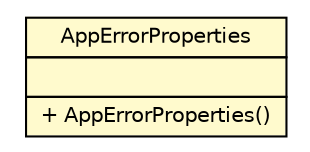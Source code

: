 #!/usr/local/bin/dot
#
# Class diagram 
# Generated by UMLGraph version R5_6-24-gf6e263 (http://www.umlgraph.org/)
#

digraph G {
	edge [fontname="Helvetica",fontsize=10,labelfontname="Helvetica",labelfontsize=10];
	node [fontname="Helvetica",fontsize=10,shape=plaintext];
	nodesep=0.25;
	ranksep=0.5;
	// cn.home1.oss.boot.autoconfigure.AppErrorProperties
	c992 [label=<<table title="cn.home1.oss.boot.autoconfigure.AppErrorProperties" border="0" cellborder="1" cellspacing="0" cellpadding="2" port="p" bgcolor="lemonChiffon" href="./AppErrorProperties.html">
		<tr><td><table border="0" cellspacing="0" cellpadding="1">
<tr><td align="center" balign="center"> AppErrorProperties </td></tr>
		</table></td></tr>
		<tr><td><table border="0" cellspacing="0" cellpadding="1">
<tr><td align="left" balign="left">  </td></tr>
		</table></td></tr>
		<tr><td><table border="0" cellspacing="0" cellpadding="1">
<tr><td align="left" balign="left"> + AppErrorProperties() </td></tr>
		</table></td></tr>
		</table>>, URL="./AppErrorProperties.html", fontname="Helvetica", fontcolor="black", fontsize=10.0];
}

